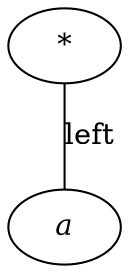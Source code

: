 graph 2 {
	2289648730064 [label="*"]
	2289648730064 -- 2289648726864 [label=left]
	2289648726864 [label="𝑎"]
}
